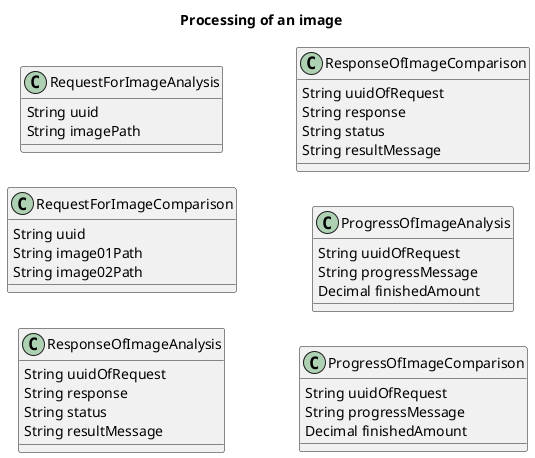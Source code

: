 @startuml
skinparam componentStyle uml2
left to right direction
title Processing of an image

class RequestForImageAnalysis {
      String uuid
      String imagePath
}

class RequestForImageComparison {
      String uuid
      String image01Path
      String image02Path
}

class ResponseOfImageAnalysis {
      String uuidOfRequest
      String response
      String status
      String resultMessage
}

class ResponseOfImageComparison {
      String uuidOfRequest
      String response
      String status
      String resultMessage
}

class ProgressOfImageAnalysis {
      String uuidOfRequest
      String progressMessage
      Decimal finishedAmount
}

class ProgressOfImageComparison {
      String uuidOfRequest
      String progressMessage
      Decimal finishedAmount
}

@enduml